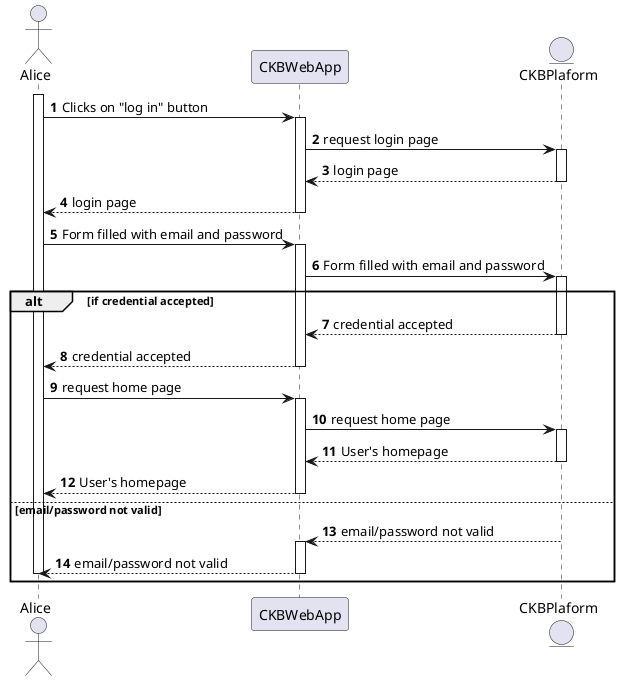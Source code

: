 @startuml

autonumber

actor Alice
participant CKBWebApp as App
entity CKBPlaform as Platform

activate Alice
Alice -> App: Clicks on "log in" button
activate App
App -> Platform: request login page
activate Platform
Platform --> App: login page
deactivate Platform
App --> Alice: login page
deactivate App
Alice -> App: Form filled with email and password
activate App
App -> Platform: Form filled with email and password
activate Platform

alt if credential accepted
    Platform --> App: credential accepted
    deactivate Platform
    App --> Alice: credential accepted
    deactivate App
    Alice -> App: request home page
    activate App
    App -> Platform: request home page
    activate Platform
    Platform --> App: User's homepage
    deactivate Platform
    App --> Alice: User's homepage
    deactivate App
else email/password not valid
    Platform --> App: email/password not valid
    deactivate Platform
    activate App
    App --> Alice: email/password not valid
    deactivate App
    deactivate Alice
end

@enduml